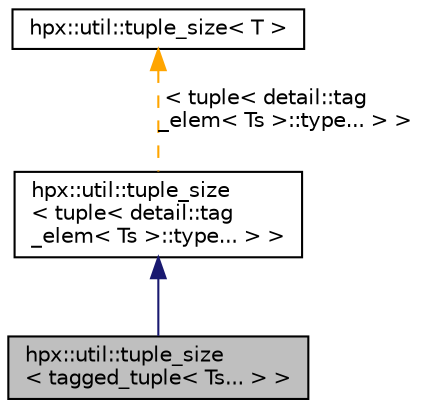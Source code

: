 digraph "hpx::util::tuple_size&lt; tagged_tuple&lt; Ts... &gt; &gt;"
{
  edge [fontname="Helvetica",fontsize="10",labelfontname="Helvetica",labelfontsize="10"];
  node [fontname="Helvetica",fontsize="10",shape=record];
  Node3 [label="hpx::util::tuple_size\l\< tagged_tuple\< Ts... \> \>",height=0.2,width=0.4,color="black", fillcolor="grey75", style="filled", fontcolor="black"];
  Node4 -> Node3 [dir="back",color="midnightblue",fontsize="10",style="solid",fontname="Helvetica"];
  Node4 [label="hpx::util::tuple_size\l\< tuple\< detail::tag\l_elem\< Ts \>::type... \> \>",height=0.2,width=0.4,color="black", fillcolor="white", style="filled",URL="$d6/d0b/structhpx_1_1util_1_1tuple__size.html"];
  Node5 -> Node4 [dir="back",color="orange",fontsize="10",style="dashed",label=" \< tuple\< detail::tag\l_elem\< Ts \>::type... \> \>" ,fontname="Helvetica"];
  Node5 [label="hpx::util::tuple_size\< T \>",height=0.2,width=0.4,color="black", fillcolor="white", style="filled",URL="$d6/d0b/structhpx_1_1util_1_1tuple__size.html"];
}
